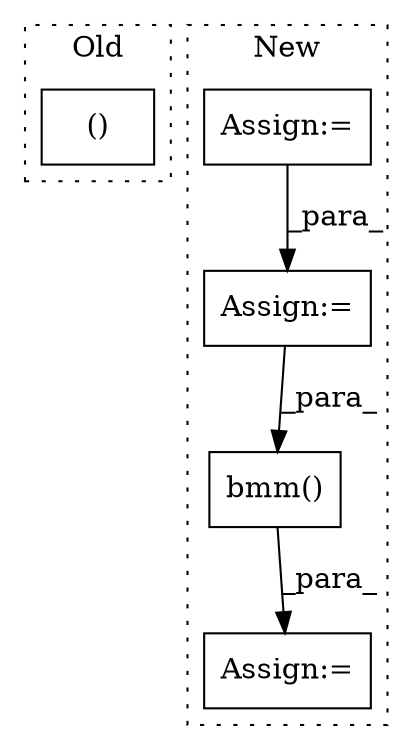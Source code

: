 digraph G {
subgraph cluster0 {
1 [label="()" a="54" s="4228" l="3" shape="box"];
label = "Old";
style="dotted";
}
subgraph cluster1 {
2 [label="bmm()" a="75" s="3939,3986" l="10,1" shape="box"];
3 [label="Assign:=" a="68" s="3936" l="3" shape="box"];
4 [label="Assign:=" a="68" s="3808" l="3" shape="box"];
5 [label="Assign:=" a="68" s="3652" l="3" shape="box"];
label = "New";
style="dotted";
}
2 -> 3 [label="_para_"];
4 -> 2 [label="_para_"];
5 -> 4 [label="_para_"];
}
